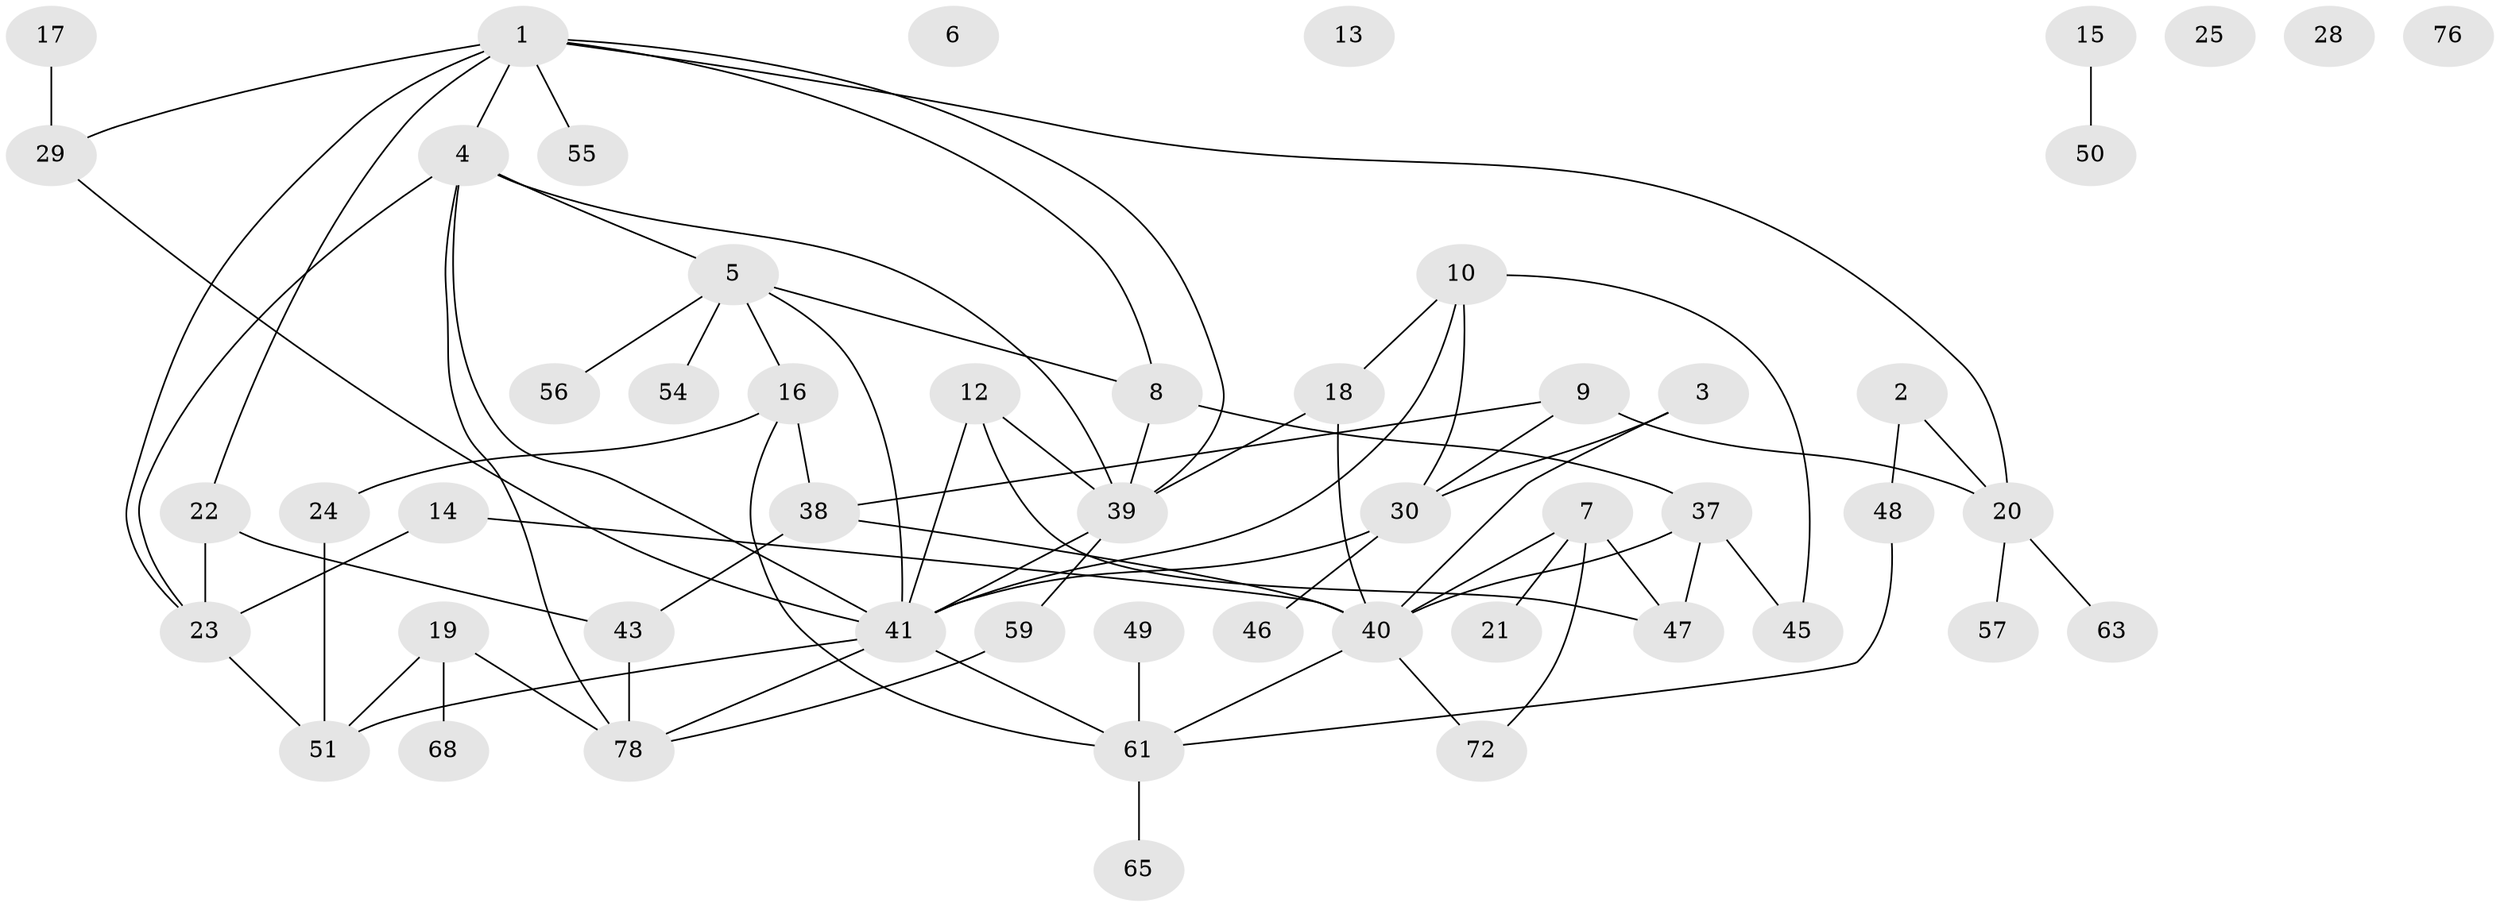 // Generated by graph-tools (version 1.1) at 2025/23/03/03/25 07:23:26]
// undirected, 52 vertices, 76 edges
graph export_dot {
graph [start="1"]
  node [color=gray90,style=filled];
  1 [super="+36"];
  2;
  3 [super="+66"];
  4 [super="+33"];
  5 [super="+34"];
  6;
  7 [super="+75"];
  8 [super="+35"];
  9 [super="+71"];
  10 [super="+11"];
  12;
  13 [super="+64"];
  14 [super="+27"];
  15 [super="+32"];
  16 [super="+31"];
  17;
  18;
  19 [super="+26"];
  20 [super="+60"];
  21;
  22 [super="+42"];
  23 [super="+74"];
  24 [super="+70"];
  25;
  28;
  29;
  30 [super="+73"];
  37 [super="+53"];
  38;
  39 [super="+44"];
  40 [super="+52"];
  41 [super="+62"];
  43 [super="+58"];
  45;
  46;
  47;
  48;
  49;
  50;
  51 [super="+67"];
  54 [super="+77"];
  55;
  56;
  57;
  59;
  61 [super="+69"];
  63;
  65;
  68;
  72;
  76;
  78 [super="+79"];
  1 -- 29;
  1 -- 39;
  1 -- 55;
  1 -- 20;
  1 -- 4;
  1 -- 22;
  1 -- 8;
  1 -- 23;
  2 -- 48;
  2 -- 20;
  3 -- 40;
  3 -- 30;
  4 -- 5;
  4 -- 23;
  4 -- 41;
  4 -- 78;
  4 -- 39;
  5 -- 8;
  5 -- 41;
  5 -- 16;
  5 -- 56;
  5 -- 54;
  7 -- 72;
  7 -- 40;
  7 -- 47;
  7 -- 21;
  8 -- 37;
  8 -- 39;
  9 -- 38;
  9 -- 20;
  9 -- 30;
  10 -- 18;
  10 -- 45;
  10 -- 30;
  10 -- 41;
  12 -- 39;
  12 -- 47;
  12 -- 41;
  14 -- 23;
  14 -- 40;
  15 -- 50;
  16 -- 38;
  16 -- 24;
  16 -- 61;
  17 -- 29;
  18 -- 39;
  18 -- 40;
  19 -- 68;
  19 -- 78;
  19 -- 51;
  20 -- 57;
  20 -- 63;
  22 -- 23 [weight=2];
  22 -- 43;
  23 -- 51 [weight=2];
  24 -- 51;
  29 -- 41;
  30 -- 46;
  30 -- 41;
  37 -- 45;
  37 -- 47;
  37 -- 40;
  38 -- 43;
  38 -- 40;
  39 -- 59;
  39 -- 41;
  40 -- 72;
  40 -- 61;
  41 -- 51;
  41 -- 61;
  41 -- 78;
  43 -- 78;
  48 -- 61;
  49 -- 61;
  59 -- 78;
  61 -- 65;
}
